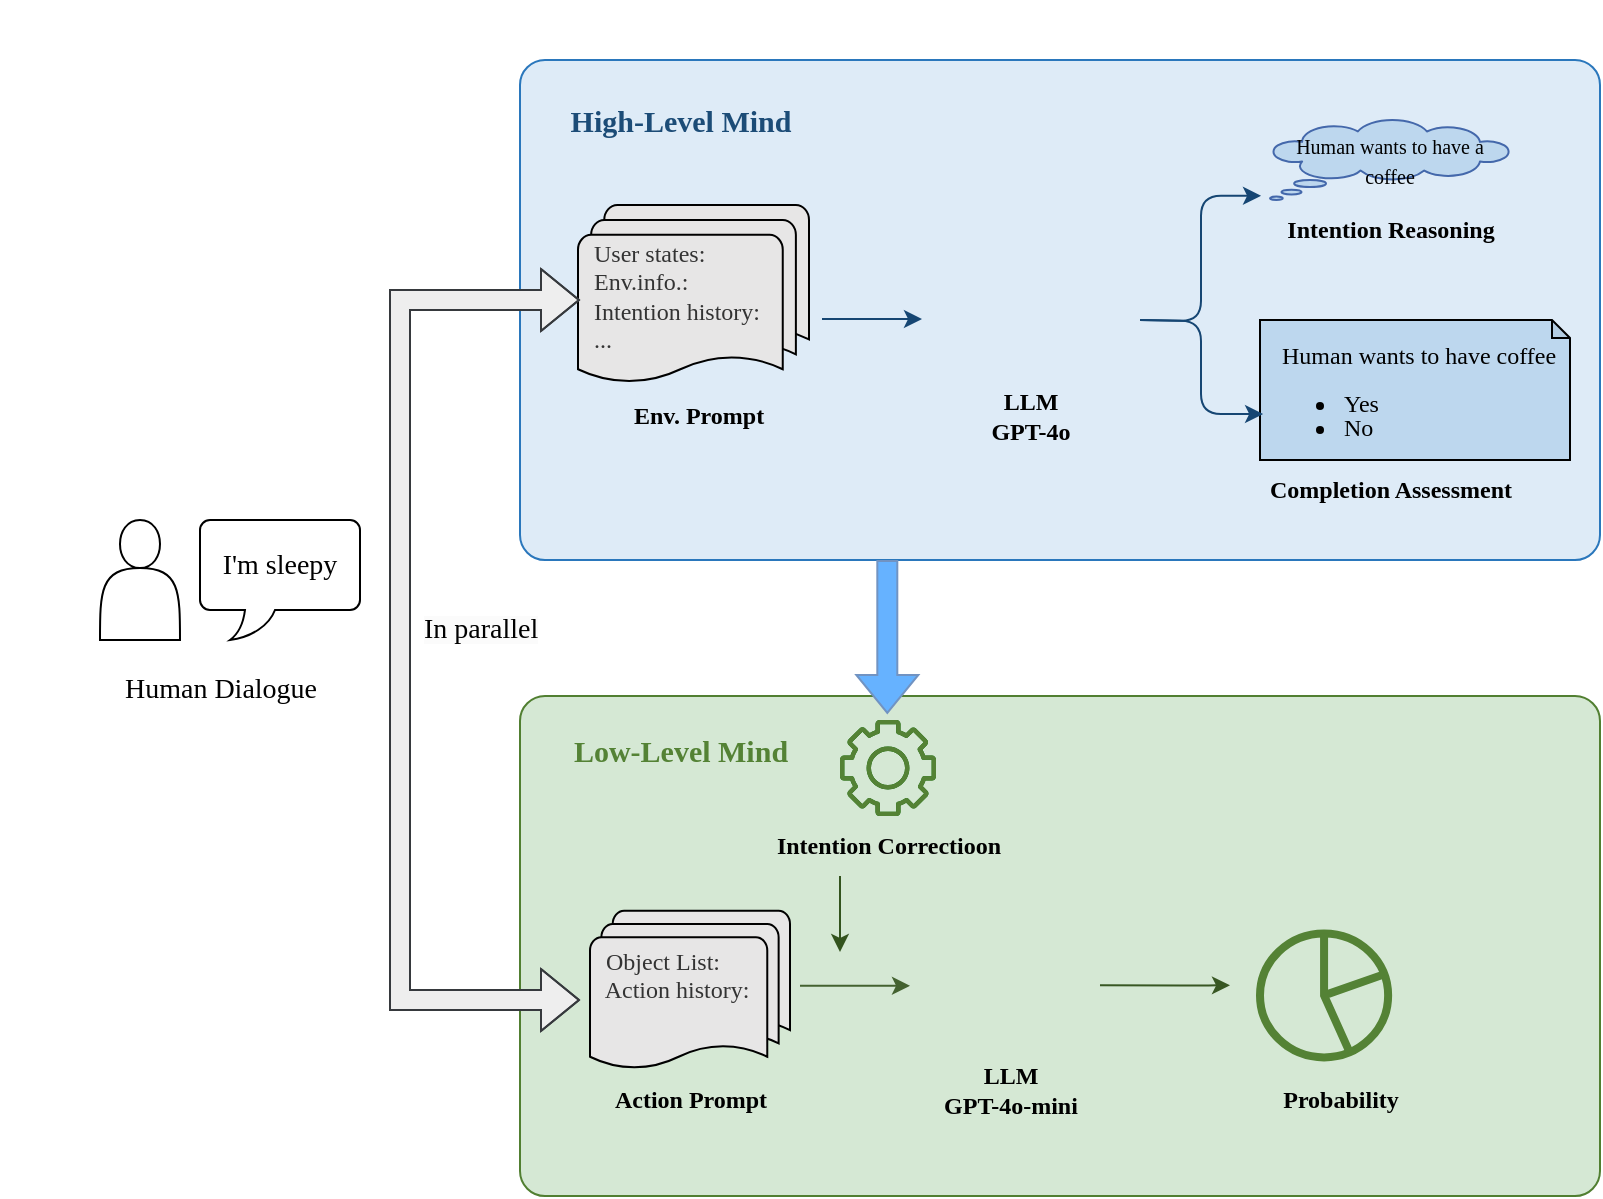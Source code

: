 <mxfile version="26.0.11">
  <diagram name="第 1 页" id="orEQxwCemTjO1oXjEmHk">
    <mxGraphModel dx="1982" dy="776" grid="1" gridSize="10" guides="1" tooltips="1" connect="1" arrows="1" fold="1" page="1" pageScale="1" pageWidth="827" pageHeight="1169" math="0" shadow="0">
      <root>
        <mxCell id="0" />
        <mxCell id="1" parent="0" />
        <mxCell id="g7v2DG5ht2M_UpjriIn8-2" value="" style="rounded=1;arcSize=5;whiteSpace=wrap;html=1;fillColor=#d5e8d4;strokeColor=light-dark(#517f31, #446e2c);" parent="1" vertex="1">
          <mxGeometry x="200" y="408" width="540" height="250" as="geometry" />
        </mxCell>
        <mxCell id="g7v2DG5ht2M_UpjriIn8-4" value="" style="rounded=1;arcSize=5;whiteSpace=wrap;html=1;fillColor=light-dark(#deebf7, #1d293b);strokeColor=light-dark(#2a77bc, #5c79a3);" parent="1" vertex="1">
          <mxGeometry x="200" y="90" width="540" height="250" as="geometry" />
        </mxCell>
        <mxCell id="g7v2DG5ht2M_UpjriIn8-10" value="" style="group" parent="1" vertex="1" connectable="0">
          <mxGeometry x="-10" y="320" width="140" height="100" as="geometry" />
        </mxCell>
        <mxCell id="BSoqJGOrdcuJqlclITtC-62" value="" style="group" parent="g7v2DG5ht2M_UpjriIn8-10" vertex="1" connectable="0">
          <mxGeometry x="-50" width="190" height="88" as="geometry" />
        </mxCell>
        <mxCell id="g7v2DG5ht2M_UpjriIn8-6" value="" style="shape=actor;whiteSpace=wrap;html=1;" parent="BSoqJGOrdcuJqlclITtC-62" vertex="1">
          <mxGeometry x="50" width="40" height="60" as="geometry" />
        </mxCell>
        <mxCell id="BSoqJGOrdcuJqlclITtC-63" value="&lt;font face=&quot;Times New Roman&quot; style=&quot;font-size: 14px;&quot;&gt;I&#39;m sleepy&lt;/font&gt;" style="whiteSpace=wrap;html=1;shape=mxgraph.basic.roundRectCallout;dx=30;dy=15;size=5;boundedLbl=1;" parent="BSoqJGOrdcuJqlclITtC-62" vertex="1">
          <mxGeometry x="100" width="80" height="60" as="geometry" />
        </mxCell>
        <mxCell id="g7v2DG5ht2M_UpjriIn8-7" value="&lt;font face=&quot;Times New Roman&quot; style=&quot;font-size: 14px;&quot;&gt;Human Dialogue&lt;/font&gt;" style="text;html=1;align=center;verticalAlign=middle;resizable=0;points=[];autosize=1;strokeColor=none;fillColor=none;" parent="g7v2DG5ht2M_UpjriIn8-10" vertex="1">
          <mxGeometry y="70" width="120" height="30" as="geometry" />
        </mxCell>
        <mxCell id="BSoqJGOrdcuJqlclITtC-10" style="edgeStyle=orthogonalEdgeStyle;rounded=1;orthogonalLoop=1;jettySize=auto;html=1;fillColor=#1ba1e2;strokeColor=light-dark(#164673, #51afe7);curved=0;textShadow=1;" parent="1" edge="1">
          <mxGeometry relative="1" as="geometry">
            <mxPoint x="351" y="219.5" as="sourcePoint" />
            <mxPoint x="401" y="219.5" as="targetPoint" />
          </mxGeometry>
        </mxCell>
        <mxCell id="BSoqJGOrdcuJqlclITtC-11" style="edgeStyle=orthogonalEdgeStyle;rounded=1;orthogonalLoop=1;jettySize=auto;html=1;fillColor=#1ba1e2;strokeColor=light-dark(#164673, #51afe7);curved=0;entryX=0.004;entryY=-0.071;entryDx=0;entryDy=0;entryPerimeter=0;" parent="1" edge="1" target="BSoqJGOrdcuJqlclITtC-26">
          <mxGeometry relative="1" as="geometry">
            <mxPoint x="510" y="220" as="sourcePoint" />
            <mxPoint x="560" y="220" as="targetPoint" />
          </mxGeometry>
        </mxCell>
        <mxCell id="BSoqJGOrdcuJqlclITtC-18" value="" style="group;strokeWidth=24;" parent="1" vertex="1" connectable="0">
          <mxGeometry x="239" y="508.94" width="101" height="116.43" as="geometry" />
        </mxCell>
        <mxCell id="BSoqJGOrdcuJqlclITtC-20" value="&lt;span style=&quot;color: rgba(0, 0, 0, 0); font-family: monospace; font-size: 0px; text-align: start;&quot;&gt;%3CmxGraphModel%3E%3Croot%3E%3CmxCell%20id%3D%220%22%2F%3E%3CmxCell%20id%3D%221%22%20parent%3D%220%22%2F%3E%3CmxCell%20id%3D%222%22%20value%3D%22%26lt%3Bb%26gt%3BEnv.%20Prompt%26lt%3B%2Fb%26gt%3B%22%20style%3D%22text%3Bhtml%3D1%3Balign%3Dcenter%3BverticalAlign%3Dmiddle%3Bresizable%3D0%3Bpoints%3D%5B%5D%3Bautosize%3D1%3BstrokeColor%3Dnone%3BfillColor%3Dnone%3B%22%20vertex%3D%221%22%20parent%3D%221%22%3E%3CmxGeometry%20x%3D%22235%22%20y%3D%22265%22%20width%3D%2290%22%20height%3D%2230%22%20as%3D%22geometry%22%2F%3E%3C%2FmxCell%3E%3C%2Froot%3E%3C%2FmxGraphModel%3E&lt;/span&gt;" style="text;html=1;align=center;verticalAlign=middle;resizable=0;points=[];autosize=1;strokeColor=none;fillColor=none;fontStyle=4" parent="BSoqJGOrdcuJqlclITtC-18" vertex="1">
          <mxGeometry x="36" y="86.429" width="20" height="30" as="geometry" />
        </mxCell>
        <mxCell id="BSoqJGOrdcuJqlclITtC-31" value="&lt;b&gt;&lt;font face=&quot;Times New Roman&quot;&gt;Action Prompt&lt;/font&gt;&lt;/b&gt;" style="text;html=1;align=center;verticalAlign=middle;resizable=0;points=[];autosize=1;strokeColor=none;fillColor=none;" parent="BSoqJGOrdcuJqlclITtC-18" vertex="1">
          <mxGeometry x="-4" y="86.43" width="100" height="30" as="geometry" />
        </mxCell>
        <mxCell id="Tn3CIqRwFTc3afVWmgXF-28" value="&lt;div style=&quot;color: rgb(51, 51, 51);&quot;&gt;&lt;span style=&quot;background-color: transparent; color: light-dark(rgb(51, 51, 51), rgb(193, 193, 193));&quot;&gt;&lt;font face=&quot;Times New Roman&quot;&gt;&amp;nbsp; Object List:&lt;/font&gt;&lt;/span&gt;&lt;/div&gt;&lt;div style=&quot;color: rgb(51, 51, 51);&quot;&gt;&lt;font face=&quot;Times New Roman&quot;&gt;&amp;nbsp; Action history:&lt;/font&gt;&lt;/div&gt;&lt;div style=&quot;color: rgb(51, 51, 51);&quot;&gt;&lt;font face=&quot;Times New Roman&quot;&gt;&amp;nbsp;&amp;nbsp;&lt;/font&gt;&lt;/div&gt;" style="strokeWidth=1;html=1;shape=mxgraph.flowchart.multi-document;whiteSpace=wrap;align=left;fillColor=light-dark(#e7e6e6, #ededed);" vertex="1" parent="BSoqJGOrdcuJqlclITtC-18">
          <mxGeometry x="-4" y="6.43" width="100" height="80" as="geometry" />
        </mxCell>
        <mxCell id="BSoqJGOrdcuJqlclITtC-23" value="" style="group;align=left;" parent="1" vertex="1" connectable="0">
          <mxGeometry x="239" y="142.5" width="115.5" height="145" as="geometry" />
        </mxCell>
        <mxCell id="BSoqJGOrdcuJqlclITtC-22" value="&lt;b&gt;&lt;font face=&quot;Times New Roman&quot;&gt;Env. Prompt&lt;/font&gt;&lt;/b&gt;" style="text;html=1;align=center;verticalAlign=middle;resizable=0;points=[];autosize=1;strokeColor=none;fillColor=none;" parent="BSoqJGOrdcuJqlclITtC-23" vertex="1">
          <mxGeometry x="5" y="110" width="90" height="30" as="geometry" />
        </mxCell>
        <mxCell id="Tn3CIqRwFTc3afVWmgXF-19" value="&lt;div style=&quot;color: rgb(51, 51, 51);&quot;&gt;&lt;span style=&quot;background-color: transparent; color: light-dark(rgb(51, 51, 51), rgb(193, 193, 193));&quot;&gt;&lt;font face=&quot;Times New Roman&quot;&gt;&amp;nbsp; User states:&lt;/font&gt;&lt;/span&gt;&lt;/div&gt;&lt;div style=&quot;color: rgb(51, 51, 51);&quot;&gt;&lt;span style=&quot;background-color: transparent; color: light-dark(rgb(51, 51, 51), rgb(193, 193, 193));&quot;&gt;&lt;font face=&quot;Times New Roman&quot;&gt;&amp;nbsp; Env.info.:&lt;/font&gt;&lt;/span&gt;&lt;/div&gt;&lt;div style=&quot;color: rgb(51, 51, 51);&quot;&gt;&lt;font face=&quot;Times New Roman&quot;&gt;&amp;nbsp; Intention history:&lt;/font&gt;&lt;/div&gt;&lt;div style=&quot;color: rgb(51, 51, 51);&quot;&gt;&lt;font face=&quot;Times New Roman&quot;&gt;&amp;nbsp; ...&lt;/font&gt;&lt;/div&gt;" style="strokeWidth=1;html=1;shape=mxgraph.flowchart.multi-document;whiteSpace=wrap;align=left;fillColor=light-dark(#e7e6e6, #ededed);" vertex="1" parent="BSoqJGOrdcuJqlclITtC-23">
          <mxGeometry x="-10" y="20" width="115.5" height="90" as="geometry" />
        </mxCell>
        <mxCell id="BSoqJGOrdcuJqlclITtC-25" value="" style="group" parent="1" vertex="1" connectable="0">
          <mxGeometry x="406" y="152.5" width="149" height="165" as="geometry" />
        </mxCell>
        <mxCell id="BSoqJGOrdcuJqlclITtC-5" value="" style="group;fontStyle=0;strokeWidth=1;" parent="BSoqJGOrdcuJqlclITtC-25" vertex="1" connectable="0">
          <mxGeometry width="149" height="165" as="geometry" />
        </mxCell>
        <mxCell id="BSoqJGOrdcuJqlclITtC-24" value="&lt;b&gt;&lt;font face=&quot;Times New Roman&quot;&gt;LLM&lt;/font&gt;&lt;/b&gt;&lt;div&gt;&lt;b&gt;&lt;font face=&quot;Times New Roman&quot;&gt;GPT-4o&lt;/font&gt;&lt;/b&gt;&lt;/div&gt;" style="text;html=1;align=center;verticalAlign=middle;resizable=0;points=[];autosize=1;strokeColor=none;fillColor=none;" parent="BSoqJGOrdcuJqlclITtC-5" vertex="1">
          <mxGeometry x="19" y="95" width="60" height="40" as="geometry" />
        </mxCell>
        <mxCell id="BSoqJGOrdcuJqlclITtC-27" value="" style="group" parent="1" vertex="1" connectable="0">
          <mxGeometry x="570" y="60" width="135" height="130" as="geometry" />
        </mxCell>
        <mxCell id="BSoqJGOrdcuJqlclITtC-15" value="" style="group" parent="BSoqJGOrdcuJqlclITtC-27" vertex="1" connectable="0">
          <mxGeometry y="60" width="130" height="60" as="geometry" />
        </mxCell>
        <mxCell id="BSoqJGOrdcuJqlclITtC-3" value="&lt;font style=&quot;font-size: 10px;&quot; face=&quot;Times New Roman&quot;&gt;Human wants to have a coffee&lt;/font&gt;" style="whiteSpace=wrap;html=1;shape=mxgraph.basic.cloud_callout;strokeColor=light-dark(#4468ab, #319eff);fillColor=light-dark(#bdd7ee, #1e4a76);" parent="BSoqJGOrdcuJqlclITtC-15" vertex="1">
          <mxGeometry x="5" width="120" height="40.0" as="geometry" />
        </mxCell>
        <mxCell id="BSoqJGOrdcuJqlclITtC-26" value="&lt;b&gt;&lt;font face=&quot;Times New Roman&quot;&gt;Intention Reasoning&lt;/font&gt;&lt;/b&gt;" style="text;html=1;align=center;verticalAlign=middle;resizable=0;points=[];autosize=1;strokeColor=none;fillColor=none;" parent="BSoqJGOrdcuJqlclITtC-27" vertex="1">
          <mxGeometry y="100" width="130" height="30" as="geometry" />
        </mxCell>
        <mxCell id="BSoqJGOrdcuJqlclITtC-29" value="&lt;font style=&quot;font-size: 15px;&quot; face=&quot;Times New Roman&quot;&gt;High-Level Mind&lt;/font&gt;" style="text;html=1;align=center;verticalAlign=middle;resizable=0;points=[];autosize=1;strokeColor=none;fillColor=none;fontColor=light-dark(#1c4c77, #a1cdf9);fontStyle=1" parent="1" vertex="1">
          <mxGeometry x="215" y="105" width="130" height="30" as="geometry" />
        </mxCell>
        <mxCell id="BSoqJGOrdcuJqlclITtC-30" value="&lt;font style=&quot;font-size: 15px;&quot; face=&quot;Times New Roman&quot;&gt;Low-Level Mind&lt;/font&gt;" style="text;html=1;align=center;verticalAlign=middle;resizable=0;points=[];autosize=1;strokeColor=none;fillColor=none;fontColor=light-dark(#548235, #69c195);fontStyle=1" parent="1" vertex="1">
          <mxGeometry x="215" y="420" width="130" height="30" as="geometry" />
        </mxCell>
        <mxCell id="BSoqJGOrdcuJqlclITtC-37" value="" style="group" parent="1" vertex="1" connectable="0">
          <mxGeometry x="309" y="420" width="150" height="78" as="geometry" />
        </mxCell>
        <mxCell id="BSoqJGOrdcuJqlclITtC-35" value="" style="sketch=0;outlineConnect=0;fontColor=#006633;gradientColor=none;fillColor=#006600;strokeColor=none;dashed=0;verticalLabelPosition=bottom;verticalAlign=top;align=center;html=1;fontSize=12;fontStyle=0;aspect=fixed;pointerEvents=1;shape=mxgraph.aws4.gear;" parent="BSoqJGOrdcuJqlclITtC-37" vertex="1">
          <mxGeometry x="51" width="48" height="48" as="geometry" />
        </mxCell>
        <mxCell id="BSoqJGOrdcuJqlclITtC-36" value="&lt;b&gt;&lt;font face=&quot;Times New Roman&quot;&gt;Intention Correctioon&lt;/font&gt;&lt;/b&gt;" style="text;html=1;align=center;verticalAlign=middle;resizable=0;points=[];autosize=1;strokeColor=none;fillColor=none;" parent="BSoqJGOrdcuJqlclITtC-37" vertex="1">
          <mxGeometry x="5" y="48" width="140" height="30" as="geometry" />
        </mxCell>
        <mxCell id="BSoqJGOrdcuJqlclITtC-45" value="" style="group" parent="BSoqJGOrdcuJqlclITtC-37" vertex="1" connectable="0">
          <mxGeometry width="150" height="78" as="geometry" />
        </mxCell>
        <mxCell id="BSoqJGOrdcuJqlclITtC-46" value="" style="sketch=0;outlineConnect=0;fontColor=light-dark(#548235, #69c195);gradientColor=none;fillColor=light-dark(#548235, #6fc76f);strokeColor=none;dashed=0;verticalLabelPosition=bottom;verticalAlign=top;align=center;html=1;fontSize=12;fontStyle=0;aspect=fixed;pointerEvents=1;shape=mxgraph.aws4.gear;" parent="BSoqJGOrdcuJqlclITtC-45" vertex="1">
          <mxGeometry x="51" width="48" height="48" as="geometry" />
        </mxCell>
        <mxCell id="BSoqJGOrdcuJqlclITtC-38" style="edgeStyle=orthogonalEdgeStyle;rounded=1;orthogonalLoop=1;jettySize=auto;html=1;fillColor=#1ba1e2;strokeColor=light-dark(#446230, #28ab6a);curved=0;" parent="1" edge="1">
          <mxGeometry relative="1" as="geometry">
            <mxPoint x="340" y="552.88" as="sourcePoint" />
            <mxPoint x="395" y="552.88" as="targetPoint" />
          </mxGeometry>
        </mxCell>
        <mxCell id="BSoqJGOrdcuJqlclITtC-39" value="" style="group" parent="1" vertex="1" connectable="0">
          <mxGeometry x="400.31" y="515" width="86.75" height="110.37" as="geometry" />
        </mxCell>
        <mxCell id="BSoqJGOrdcuJqlclITtC-40" value="" style="group;fontStyle=0;strokeWidth=2;" parent="BSoqJGOrdcuJqlclITtC-39" vertex="1" connectable="0">
          <mxGeometry width="86.75" height="110.37" as="geometry" />
        </mxCell>
        <mxCell id="BSoqJGOrdcuJqlclITtC-42" value="&lt;b&gt;&lt;font face=&quot;Times New Roman&quot;&gt;LLM&lt;/font&gt;&lt;/b&gt;&lt;div&gt;&lt;b&gt;&lt;font face=&quot;Times New Roman&quot;&gt;GPT-4o-mini&lt;/font&gt;&lt;/b&gt;&lt;/div&gt;" style="text;html=1;align=center;verticalAlign=middle;resizable=0;points=[];autosize=1;strokeColor=none;fillColor=none;" parent="BSoqJGOrdcuJqlclITtC-40" vertex="1">
          <mxGeometry x="-0.1" y="70.37" width="90" height="40" as="geometry" />
        </mxCell>
        <mxCell id="BSoqJGOrdcuJqlclITtC-48" value="" style="shape=flexArrow;endArrow=classic;html=1;rounded=0;fillColor=#66B2FF;strokeColor=light-dark(#7193c2, #ededed);" parent="1" edge="1">
          <mxGeometry width="50" height="50" relative="1" as="geometry">
            <mxPoint x="383.66" y="340" as="sourcePoint" />
            <mxPoint x="383.657" y="417.001" as="targetPoint" />
          </mxGeometry>
        </mxCell>
        <mxCell id="BSoqJGOrdcuJqlclITtC-51" style="edgeStyle=orthogonalEdgeStyle;rounded=1;orthogonalLoop=1;jettySize=auto;html=1;fillColor=#1ba1e2;strokeColor=light-dark(#33531e, #28ab6a);curved=0;horizontal=1;" parent="1" edge="1">
          <mxGeometry relative="1" as="geometry">
            <mxPoint x="360" y="498" as="sourcePoint" />
            <mxPoint x="360" y="536" as="targetPoint" />
            <Array as="points">
              <mxPoint x="360" y="526" />
              <mxPoint x="360" y="526" />
            </Array>
          </mxGeometry>
        </mxCell>
        <mxCell id="BSoqJGOrdcuJqlclITtC-53" style="edgeStyle=orthogonalEdgeStyle;rounded=1;orthogonalLoop=1;jettySize=auto;html=1;fillColor=#1ba1e2;strokeColor=light-dark(#385723, #28ab6a);curved=0;" parent="1" edge="1">
          <mxGeometry relative="1" as="geometry">
            <mxPoint x="490" y="552.66" as="sourcePoint" />
            <mxPoint x="555" y="552.66" as="targetPoint" />
            <Array as="points">
              <mxPoint x="540" y="552.66" />
              <mxPoint x="540" y="552.66" />
            </Array>
          </mxGeometry>
        </mxCell>
        <mxCell id="BSoqJGOrdcuJqlclITtC-57" value="" style="html=1;verticalLabelPosition=bottom;align=center;labelBackgroundColor=#ffffff;verticalAlign=top;strokeWidth=4;strokeColor=light-dark(#548235, #32a0ff);shadow=0;dashed=0;shape=mxgraph.ios7.icons.pie_chart;aspect=fixed;fillColor=light-dark(#d5e8d4, #ededed);" parent="1" vertex="1">
          <mxGeometry x="570" y="526.69" width="64.07" height="62" as="geometry" />
        </mxCell>
        <mxCell id="BSoqJGOrdcuJqlclITtC-58" value="&lt;b&gt;&lt;font face=&quot;Times New Roman&quot;&gt;Probability&lt;/font&gt;&lt;/b&gt;" style="text;html=1;align=center;verticalAlign=middle;resizable=0;points=[];autosize=1;strokeColor=none;fillColor=none;" parent="1" vertex="1">
          <mxGeometry x="569.997" y="595.37" width="80" height="30" as="geometry" />
        </mxCell>
        <mxCell id="BSoqJGOrdcuJqlclITtC-60" value="" style="shape=flexArrow;endArrow=classic;startArrow=classic;html=1;rounded=0;fillColor=#eeeeee;strokeColor=#36393d;" parent="1" edge="1">
          <mxGeometry width="100" height="100" relative="1" as="geometry">
            <mxPoint x="230" y="560" as="sourcePoint" />
            <mxPoint x="230" y="210" as="targetPoint" />
            <Array as="points">
              <mxPoint x="140" y="560" />
              <mxPoint x="140" y="370" />
              <mxPoint x="140" y="210" />
            </Array>
          </mxGeometry>
        </mxCell>
        <mxCell id="BSoqJGOrdcuJqlclITtC-61" value="&lt;span style=&quot;color: rgb(0, 0, 0); font-style: normal; font-variant-ligatures: normal; font-variant-caps: normal; font-weight: 400; letter-spacing: normal; orphans: 2; text-align: center; text-indent: 0px; text-transform: none; widows: 2; word-spacing: 0px; -webkit-text-stroke-width: 0px; white-space: nowrap; background-color: rgb(251, 251, 251); text-decoration-thickness: initial; text-decoration-style: initial; text-decoration-color: initial; float: none; display: inline !important;&quot;&gt;&lt;font face=&quot;Times New Roman&quot; style=&quot;font-size: 14px;&quot;&gt;In parallel&lt;/font&gt;&lt;/span&gt;" style="text;whiteSpace=wrap;html=1;" parent="1" vertex="1">
          <mxGeometry x="150" y="360" width="120" height="40" as="geometry" />
        </mxCell>
        <mxCell id="Tn3CIqRwFTc3afVWmgXF-7" value="" style="group" vertex="1" connectable="0" parent="1">
          <mxGeometry x="570" y="190" width="135" height="130" as="geometry" />
        </mxCell>
        <mxCell id="Tn3CIqRwFTc3afVWmgXF-10" value="&lt;b&gt;&lt;font face=&quot;Times New Roman&quot;&gt;Completion Assessment&lt;/font&gt;&lt;/b&gt;" style="text;html=1;align=center;verticalAlign=middle;resizable=0;points=[];autosize=1;strokeColor=none;fillColor=none;" vertex="1" parent="Tn3CIqRwFTc3afVWmgXF-7">
          <mxGeometry x="-5" y="100" width="140" height="30" as="geometry" />
        </mxCell>
        <mxCell id="Tn3CIqRwFTc3afVWmgXF-22" value="" style="shape=image;html=1;verticalAlign=top;verticalLabelPosition=bottom;labelBackgroundColor=#ffffff;imageAspect=0;aspect=fixed;image=https://cdn0.iconfinder.com/data/icons/phosphor-light-vol-1/256/brain-light-128.png;imageBackground=none;imageBorder=none;" vertex="1" parent="1">
          <mxGeometry x="414" y="170" width="83" height="83" as="geometry" />
        </mxCell>
        <mxCell id="Tn3CIqRwFTc3afVWmgXF-30" value="" style="shape=image;html=1;verticalAlign=top;verticalLabelPosition=bottom;labelBackgroundColor=#ffffff;imageAspect=0;aspect=fixed;image=https://cdn0.iconfinder.com/data/icons/phosphor-light-vol-1/256/brain-light-128.png;imageBackground=none;imageBorder=none;" vertex="1" parent="1">
          <mxGeometry x="406" y="520" width="75.37" height="75.37" as="geometry" />
        </mxCell>
        <mxCell id="Tn3CIqRwFTc3afVWmgXF-31" value="&lt;div style=&quot;text-align: center; line-height: 100%;&quot;&gt;&lt;span style=&quot;background-color: transparent; color: light-dark(rgb(0, 0, 0), rgb(255, 255, 255)); font-family: &amp;quot;Times New Roman&amp;quot;;&quot;&gt;&amp;nbsp; &amp;nbsp; &amp;nbsp;&lt;/span&gt;&lt;/div&gt;&lt;div style=&quot;text-align: center; line-height: 100%;&quot;&gt;&lt;span style=&quot;background-color: transparent; color: light-dark(rgb(0, 0, 0), rgb(255, 255, 255)); font-family: &amp;quot;Times New Roman&amp;quot;;&quot;&gt;&amp;nbsp; &amp;nbsp;&lt;/span&gt;&lt;span style=&quot;font-family: &amp;quot;Times New Roman&amp;quot;; background-color: transparent; color: light-dark(rgb(0, 0, 0), rgb(255, 255, 255));&quot;&gt;Human wants to have coffee&lt;/span&gt;&lt;/div&gt;&lt;ul style=&quot;line-height: 100%;&quot;&gt;&lt;li&gt;&lt;font face=&quot;Times New Roman&quot;&gt;Yes&lt;/font&gt;&lt;/li&gt;&lt;li&gt;&lt;font face=&quot;Times New Roman&quot;&gt;No&lt;/font&gt;&lt;/li&gt;&lt;/ul&gt;" style="shape=note;whiteSpace=wrap;html=1;backgroundOutline=1;darkOpacity=0.05;align=left;size=9;fillColor=light-dark(#bdd7ee, #ededed);" vertex="1" parent="1">
          <mxGeometry x="570" y="220" width="155" height="70" as="geometry" />
        </mxCell>
        <mxCell id="Tn3CIqRwFTc3afVWmgXF-33" style="edgeStyle=orthogonalEdgeStyle;rounded=1;orthogonalLoop=1;jettySize=auto;html=1;fillColor=#1ba1e2;strokeColor=light-dark(#164673, #51afe7);curved=0;entryX=0.01;entryY=0.672;entryDx=0;entryDy=0;entryPerimeter=0;" edge="1" parent="1" target="Tn3CIqRwFTc3afVWmgXF-31">
          <mxGeometry relative="1" as="geometry">
            <mxPoint x="510" y="220" as="sourcePoint" />
            <mxPoint x="581" y="168" as="targetPoint" />
          </mxGeometry>
        </mxCell>
      </root>
    </mxGraphModel>
  </diagram>
</mxfile>
